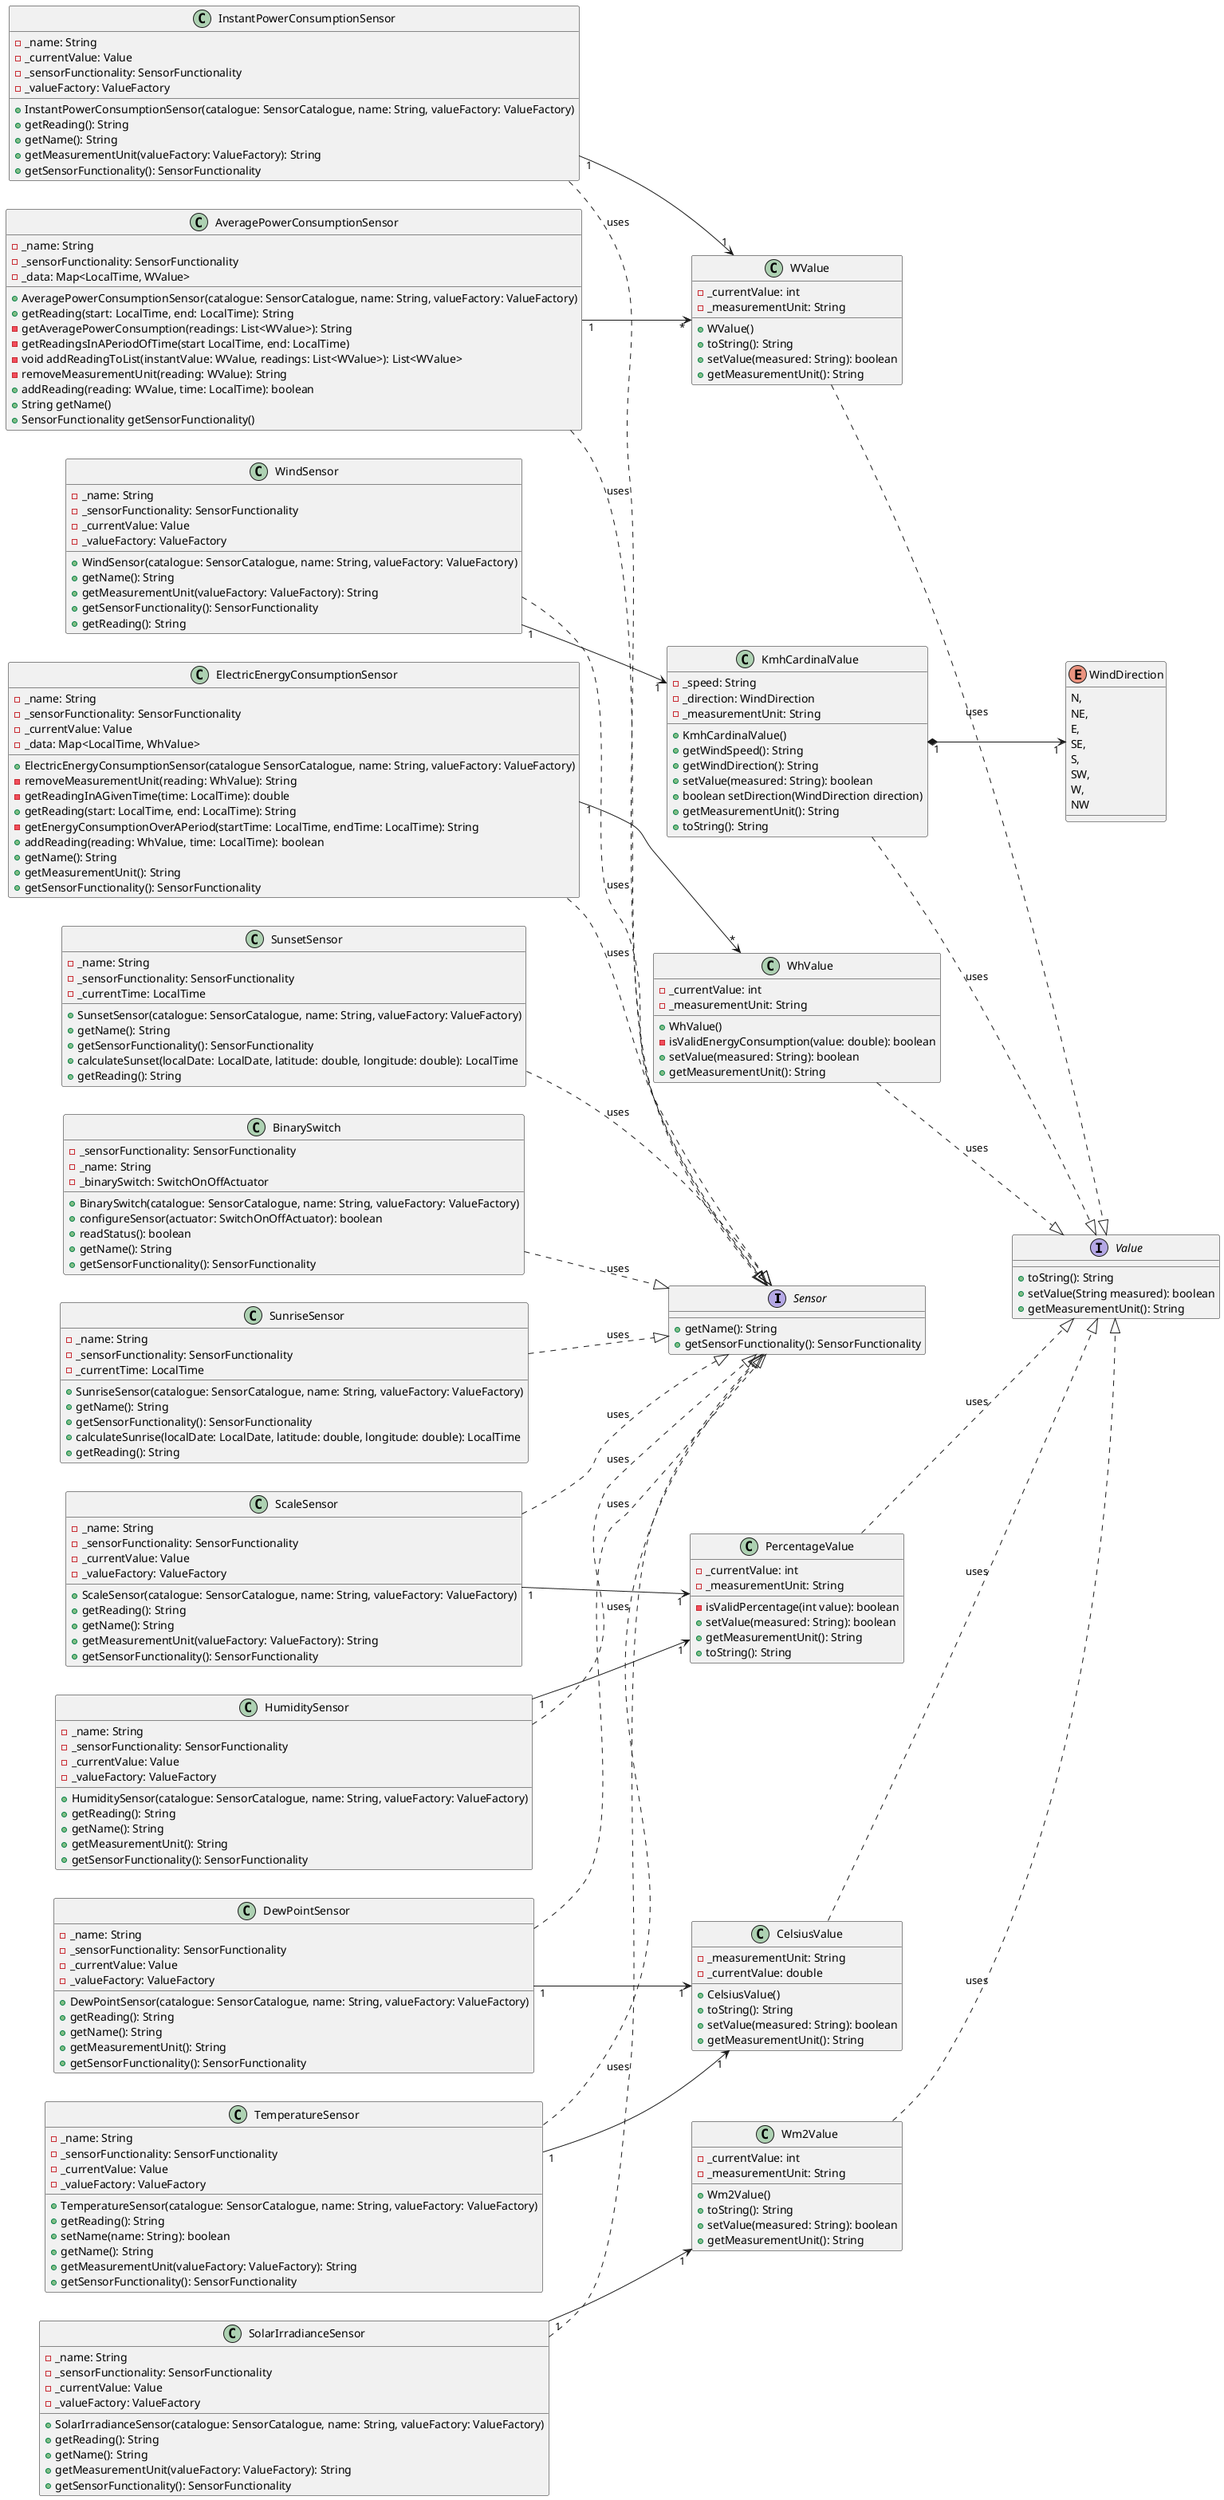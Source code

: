 @startuml

left to right direction

interface Sensor {
 + getName(): String
 + getSensorFunctionality(): SensorFunctionality
}

class AveragePowerConsumptionSensor {
- _name: String
- _sensorFunctionality: SensorFunctionality
- _data: Map<LocalTime, WValue>
+ AveragePowerConsumptionSensor(catalogue: SensorCatalogue, name: String, valueFactory: ValueFactory)
+ getReading(start: LocalTime, end: LocalTime): String
- getAveragePowerConsumption(readings: List<WValue>): String
- getReadingsInAPeriodOfTime(start LocalTime, end: LocalTime)
- void addReadingToList(instantValue: WValue, readings: List<WValue>): List<WValue>
- removeMeasurementUnit(reading: WValue): String
+ addReading(reading: WValue, time: LocalTime): boolean
+ String getName()
+ SensorFunctionality getSensorFunctionality()
}

class BinarySwitch {
- _sensorFunctionality: SensorFunctionality
- _name: String
- _binarySwitch: SwitchOnOffActuator
+ BinarySwitch(catalogue: SensorCatalogue, name: String, valueFactory: ValueFactory)
+ configureSensor(actuator: SwitchOnOffActuator): boolean
+ readStatus(): boolean
+ getName(): String
+ getSensorFunctionality(): SensorFunctionality
}

class DewPointSensor {
- _name: String
- _sensorFunctionality: SensorFunctionality
- _currentValue: Value
- _valueFactory: ValueFactory
+ DewPointSensor(catalogue: SensorCatalogue, name: String, valueFactory: ValueFactory)
+ getReading(): String
+ getName(): String
+ getMeasurementUnit(): String
+ getSensorFunctionality(): SensorFunctionality
}

class ElectricEnergyConsumptionSensor {
- _name: String
- _sensorFunctionality: SensorFunctionality
- _currentValue: Value
- _data: Map<LocalTime, WhValue>
+ ElectricEnergyConsumptionSensor(catalogue SensorCatalogue, name: String, valueFactory: ValueFactory)
- removeMeasurementUnit(reading: WhValue): String
- getReadingInAGivenTime(time: LocalTime): double
+ getReading(start: LocalTime, end: LocalTime): String
- getEnergyConsumptionOverAPeriod(startTime: LocalTime, endTime: LocalTime): String
+ addReading(reading: WhValue, time: LocalTime): boolean
+ getName(): String
+ getMeasurementUnit(): String
+ getSensorFunctionality(): SensorFunctionality
}

class HumiditySensor {
- _name: String
- _sensorFunctionality: SensorFunctionality
- _currentValue: Value
- _valueFactory: ValueFactory
+ HumiditySensor(catalogue: SensorCatalogue, name: String, valueFactory: ValueFactory)
+ getReading(): String
+ getName(): String
+ getMeasurementUnit(): String
+ getSensorFunctionality(): SensorFunctionality
}

class InstantPowerConsumptionSensor {
- _name: String
- _currentValue: Value
- _sensorFunctionality: SensorFunctionality
- _valueFactory: ValueFactory
+ InstantPowerConsumptionSensor(catalogue: SensorCatalogue, name: String, valueFactory: ValueFactory)
+ getReading(): String
+ getName(): String
+ getMeasurementUnit(valueFactory: ValueFactory): String
+ getSensorFunctionality(): SensorFunctionality
}

class ScaleSensor {
- _name: String
- _sensorFunctionality: SensorFunctionality
- _currentValue: Value
- _valueFactory: ValueFactory
+ ScaleSensor(catalogue: SensorCatalogue, name: String, valueFactory: ValueFactory)
+ getReading(): String
+ getName(): String
+ getMeasurementUnit(valueFactory: ValueFactory): String
+ getSensorFunctionality(): SensorFunctionality
}

class SolarIrradianceSensor {
- _name: String
- _sensorFunctionality: SensorFunctionality
- _currentValue: Value
- _valueFactory: ValueFactory
+ SolarIrradianceSensor(catalogue: SensorCatalogue, name: String, valueFactory: ValueFactory)
+ getReading(): String
+ getName(): String
+ getMeasurementUnit(valueFactory: ValueFactory): String
+ getSensorFunctionality(): SensorFunctionality
}

class SunriseSensor {
- _name: String
- _sensorFunctionality: SensorFunctionality
- _currentTime: LocalTime
+ SunriseSensor(catalogue: SensorCatalogue, name: String, valueFactory: ValueFactory)
+ getName(): String
+ getSensorFunctionality(): SensorFunctionality
+ calculateSunrise(localDate: LocalDate, latitude: double, longitude: double): LocalTime
+ getReading(): String
}

class SunsetSensor {
- _name: String
- _sensorFunctionality: SensorFunctionality
- _currentTime: LocalTime
+ SunsetSensor(catalogue: SensorCatalogue, name: String, valueFactory: ValueFactory)
+ getName(): String
+ getSensorFunctionality(): SensorFunctionality
+ calculateSunset(localDate: LocalDate, latitude: double, longitude: double): LocalTime
+ getReading(): String
}

class TemperatureSensor {
- _name: String
- _sensorFunctionality: SensorFunctionality
- _currentValue: Value
- _valueFactory: ValueFactory
+ TemperatureSensor(catalogue: SensorCatalogue, name: String, valueFactory: ValueFactory)
+ getReading(): String
+ setName(name: String): boolean
+ getName(): String
+ getMeasurementUnit(valueFactory: ValueFactory): String
+ getSensorFunctionality(): SensorFunctionality
}

class WindSensor {
- _name: String
- _sensorFunctionality: SensorFunctionality
- _currentValue: Value
- _valueFactory: ValueFactory
+ WindSensor(catalogue: SensorCatalogue, name: String, valueFactory: ValueFactory)
+ getName(): String
+ getMeasurementUnit(valueFactory: ValueFactory): String
+ getSensorFunctionality(): SensorFunctionality
+ getReading(): String
}

enum WindDirection {
    N,
    NE,
    E,
    SE,
    S,
    SW,
    W,
    NW
}

AveragePowerConsumptionSensor    ..^  Sensor: uses
DewPointSensor                   ..^  Sensor: uses
ElectricEnergyConsumptionSensor  ..^  Sensor: uses
HumiditySensor                   ..^  Sensor: uses
InstantPowerConsumptionSensor    ..^  Sensor: uses
BinarySwitch                     ..^  Sensor: uses
ScaleSensor                      ..^  Sensor: uses
SolarIrradianceSensor            ..^  Sensor: uses
SunriseSensor                    ..^  Sensor: uses
SunsetSensor                     ..^  Sensor: uses
TemperatureSensor                ..^  Sensor: uses
WindSensor                       ..^  Sensor: uses

interface Value {
+ toString(): String
+ setValue(String measured): boolean
+ getMeasurementUnit(): String
}

class CelsiusValue {
- _measurementUnit: String
- _currentValue: double
+ CelsiusValue()
+ toString(): String
+ setValue(measured: String): boolean
+ getMeasurementUnit(): String
}

class KmhCardinalValue {
- _speed: String
- _direction: WindDirection
- _measurementUnit: String
+ KmhCardinalValue()
+ getWindSpeed(): String
+ getWindDirection(): String
+ setValue(measured: String): boolean
+ boolean setDirection(WindDirection direction)
+ getMeasurementUnit(): String
+ toString(): String
}

class PercentageValue {
- _currentValue: int
- _measurementUnit: String
- isValidPercentage(int value): boolean
+ setValue(measured: String): boolean
+ getMeasurementUnit(): String
+ toString(): String
}

class WhValue {
- _currentValue: int
- _measurementUnit: String
+ WhValue()
- isValidEnergyConsumption(value: double): boolean
+ setValue(measured: String): boolean
+ getMeasurementUnit(): String
}

class Wm2Value {
- _currentValue: int
- _measurementUnit: String
+ Wm2Value()
+ toString(): String
+ setValue(measured: String): boolean
+ getMeasurementUnit(): String
}

class WValue {
- _currentValue: int
- _measurementUnit: String
+ WValue()
+ toString(): String
+ setValue(measured: String): boolean
+ getMeasurementUnit(): String
}

CelsiusValue                     ..^  Value: uses
KmhCardinalValue                 ..^  Value: uses
PercentageValue                  ..^  Value: uses
WValue                           ..^  Value: uses
WhValue                          ..^  Value: uses
Wm2Value                         ..^  Value: uses

AveragePowerConsumptionSensor "1" --> "*" WValue
DewPointSensor "1" --> "1" CelsiusValue
ElectricEnergyConsumptionSensor "1" --> "*" WhValue
HumiditySensor "1" --> "1" PercentageValue
InstantPowerConsumptionSensor "1" --> "1" WValue
ScaleSensor "1" --> "1" PercentageValue
SolarIrradianceSensor "1" --> "1" Wm2Value
TemperatureSensor "1" --> "1" CelsiusValue
WindSensor "1" --> "1" KmhCardinalValue

KmhCardinalValue                "1" *--> "1" WindDirection

@enduml